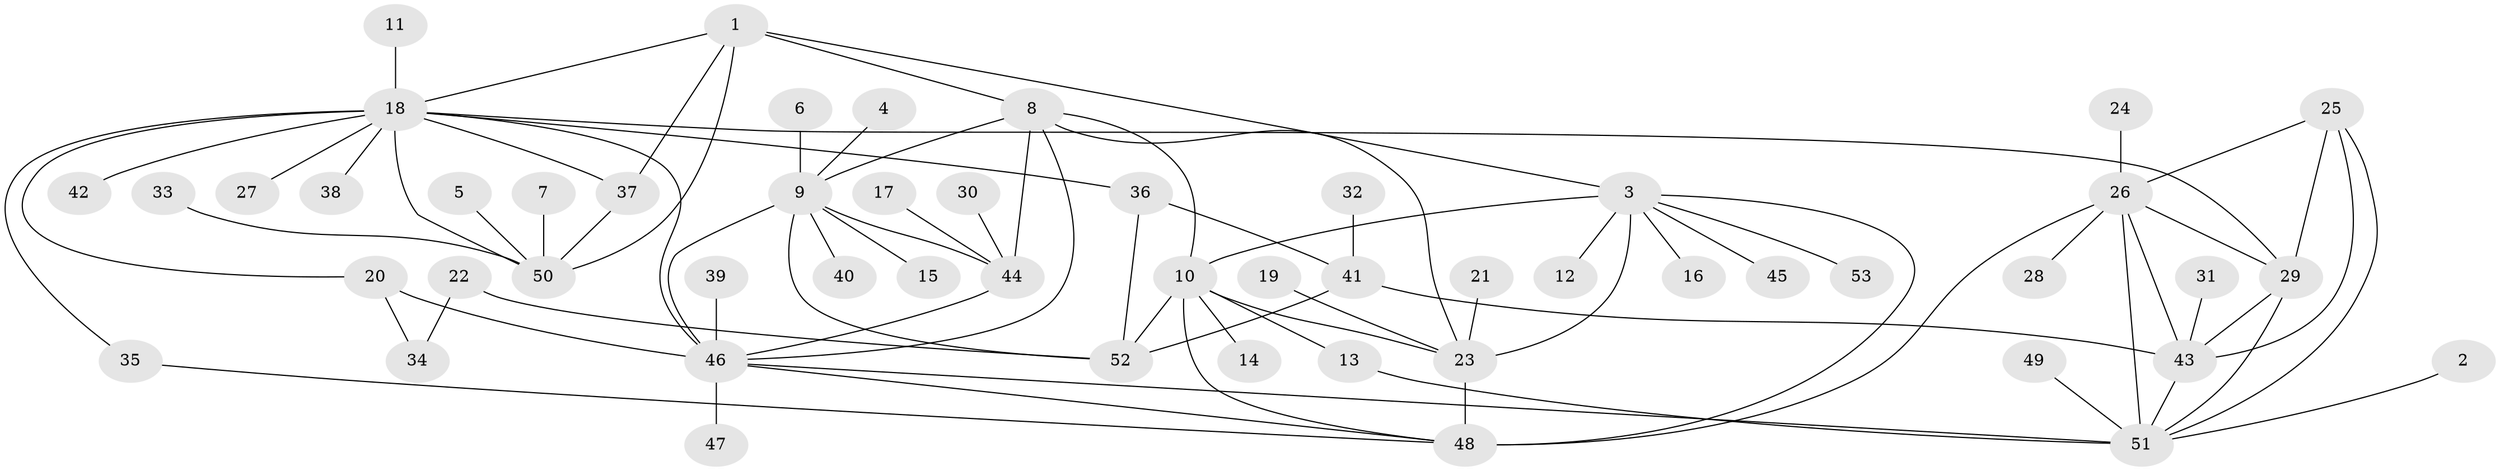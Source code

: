 // original degree distribution, {9: 0.02830188679245283, 10: 0.02830188679245283, 8: 0.05660377358490566, 5: 0.018867924528301886, 6: 0.07547169811320754, 15: 0.009433962264150943, 7: 0.018867924528301886, 1: 0.6132075471698113, 3: 0.04716981132075472, 4: 0.009433962264150943, 2: 0.09433962264150944}
// Generated by graph-tools (version 1.1) at 2025/02/03/09/25 03:02:38]
// undirected, 53 vertices, 81 edges
graph export_dot {
graph [start="1"]
  node [color=gray90,style=filled];
  1;
  2;
  3;
  4;
  5;
  6;
  7;
  8;
  9;
  10;
  11;
  12;
  13;
  14;
  15;
  16;
  17;
  18;
  19;
  20;
  21;
  22;
  23;
  24;
  25;
  26;
  27;
  28;
  29;
  30;
  31;
  32;
  33;
  34;
  35;
  36;
  37;
  38;
  39;
  40;
  41;
  42;
  43;
  44;
  45;
  46;
  47;
  48;
  49;
  50;
  51;
  52;
  53;
  1 -- 3 [weight=1.0];
  1 -- 8 [weight=1.0];
  1 -- 18 [weight=1.0];
  1 -- 37 [weight=1.0];
  1 -- 50 [weight=2.0];
  2 -- 51 [weight=1.0];
  3 -- 10 [weight=2.0];
  3 -- 12 [weight=1.0];
  3 -- 16 [weight=1.0];
  3 -- 23 [weight=2.0];
  3 -- 45 [weight=1.0];
  3 -- 48 [weight=2.0];
  3 -- 53 [weight=1.0];
  4 -- 9 [weight=1.0];
  5 -- 50 [weight=1.0];
  6 -- 9 [weight=1.0];
  7 -- 50 [weight=1.0];
  8 -- 9 [weight=2.0];
  8 -- 10 [weight=1.0];
  8 -- 23 [weight=1.0];
  8 -- 44 [weight=1.0];
  8 -- 46 [weight=1.0];
  9 -- 15 [weight=1.0];
  9 -- 40 [weight=1.0];
  9 -- 44 [weight=2.0];
  9 -- 46 [weight=2.0];
  9 -- 52 [weight=1.0];
  10 -- 13 [weight=1.0];
  10 -- 14 [weight=1.0];
  10 -- 23 [weight=1.0];
  10 -- 48 [weight=1.0];
  10 -- 52 [weight=1.0];
  11 -- 18 [weight=1.0];
  13 -- 51 [weight=1.0];
  17 -- 44 [weight=1.0];
  18 -- 20 [weight=1.0];
  18 -- 27 [weight=1.0];
  18 -- 29 [weight=1.0];
  18 -- 35 [weight=1.0];
  18 -- 36 [weight=1.0];
  18 -- 37 [weight=1.0];
  18 -- 38 [weight=1.0];
  18 -- 42 [weight=1.0];
  18 -- 46 [weight=1.0];
  18 -- 50 [weight=2.0];
  19 -- 23 [weight=1.0];
  20 -- 34 [weight=1.0];
  20 -- 46 [weight=1.0];
  21 -- 23 [weight=1.0];
  22 -- 34 [weight=1.0];
  22 -- 52 [weight=1.0];
  23 -- 48 [weight=1.0];
  24 -- 26 [weight=1.0];
  25 -- 26 [weight=1.0];
  25 -- 29 [weight=1.0];
  25 -- 43 [weight=1.0];
  25 -- 51 [weight=1.0];
  26 -- 28 [weight=1.0];
  26 -- 29 [weight=1.0];
  26 -- 43 [weight=1.0];
  26 -- 48 [weight=1.0];
  26 -- 51 [weight=1.0];
  29 -- 43 [weight=1.0];
  29 -- 51 [weight=1.0];
  30 -- 44 [weight=1.0];
  31 -- 43 [weight=1.0];
  32 -- 41 [weight=1.0];
  33 -- 50 [weight=1.0];
  35 -- 48 [weight=1.0];
  36 -- 41 [weight=2.0];
  36 -- 52 [weight=4.0];
  37 -- 50 [weight=2.0];
  39 -- 46 [weight=1.0];
  41 -- 43 [weight=1.0];
  41 -- 52 [weight=2.0];
  43 -- 51 [weight=1.0];
  44 -- 46 [weight=1.0];
  46 -- 47 [weight=1.0];
  46 -- 48 [weight=1.0];
  46 -- 51 [weight=1.0];
  49 -- 51 [weight=1.0];
}
